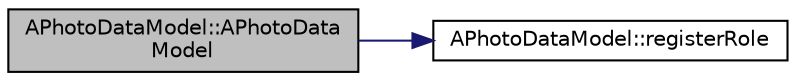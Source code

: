 digraph "APhotoDataModel::APhotoDataModel"
{
 // LATEX_PDF_SIZE
  edge [fontname="Helvetica",fontsize="10",labelfontname="Helvetica",labelfontsize="10"];
  node [fontname="Helvetica",fontsize="10",shape=record];
  rankdir="LR";
  Node1 [label="APhotoDataModel::APhotoData\lModel",height=0.2,width=0.4,color="black", fillcolor="grey75", style="filled", fontcolor="black",tooltip=" "];
  Node1 -> Node2 [color="midnightblue",fontsize="10",style="solid",fontname="Helvetica"];
  Node2 [label="APhotoDataModel::registerRole",height=0.2,width=0.4,color="black", fillcolor="white", style="filled",URL="$class_a_photo_data_model.html#a5dd4975e247084bf229079dd3834323a",tooltip=" "];
}
